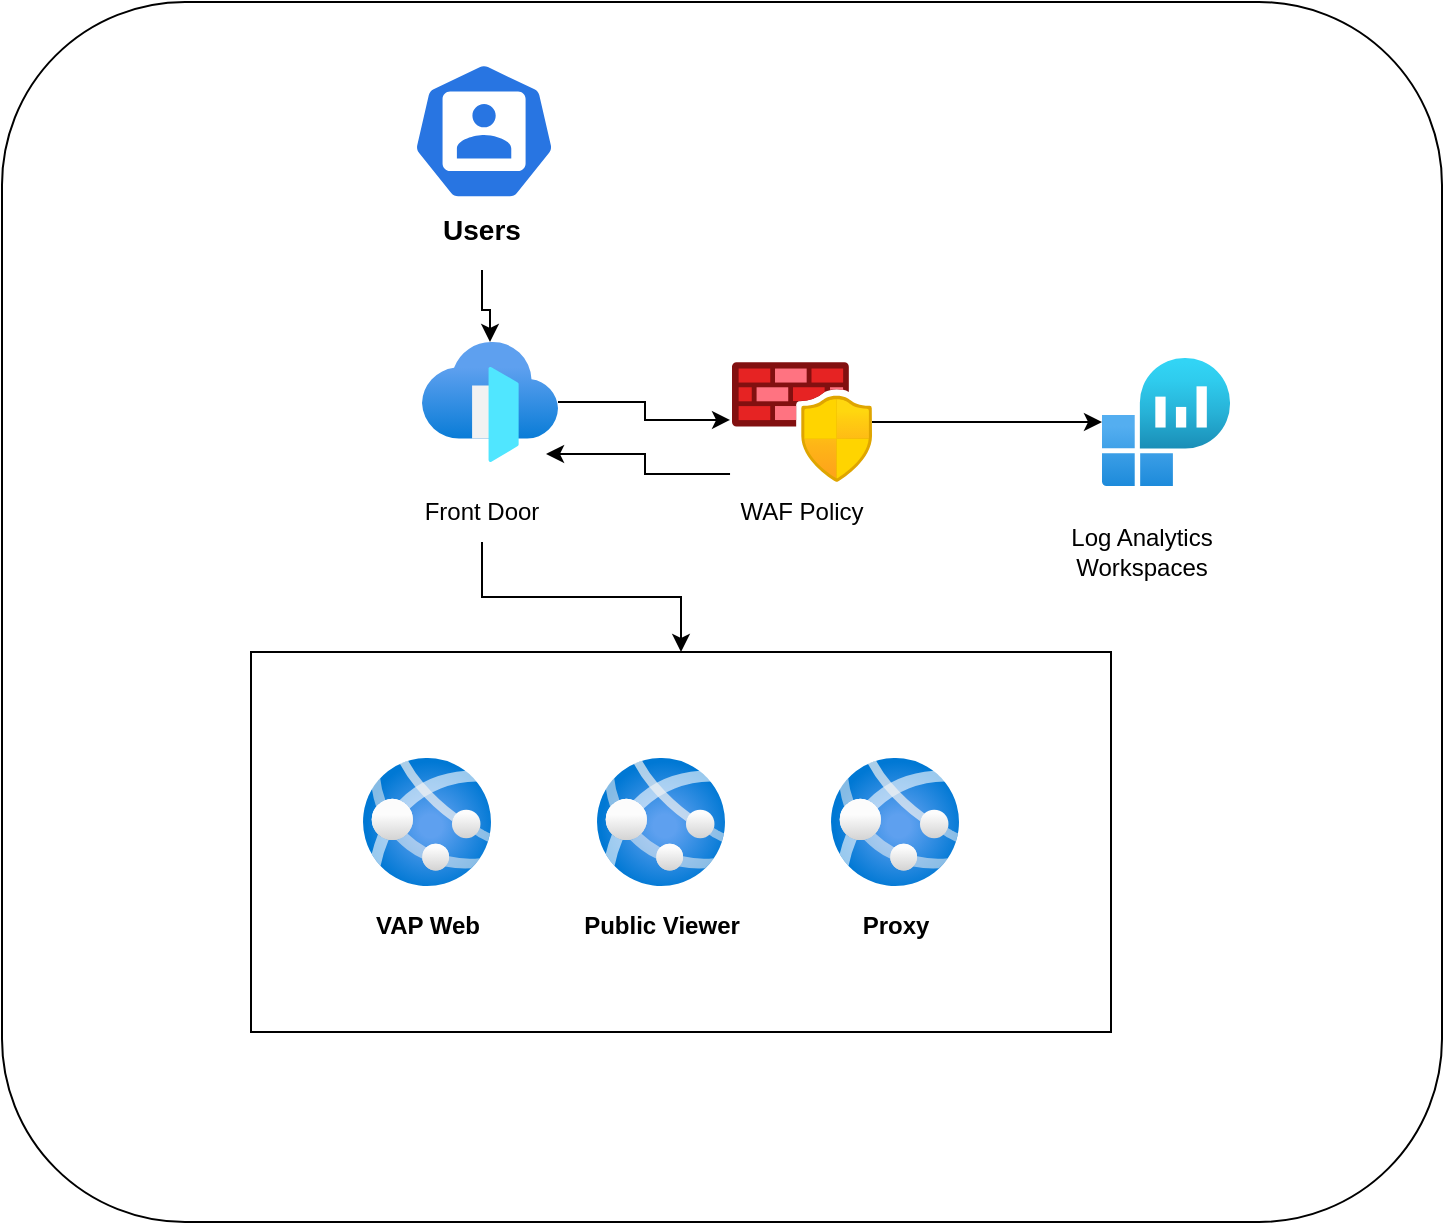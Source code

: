 <mxfile version="24.7.8">
  <diagram name="Page-1" id="FVJIU46BaidP9cROOBoD">
    <mxGraphModel dx="2074" dy="-3294" grid="1" gridSize="10" guides="1" tooltips="1" connect="1" arrows="1" fold="1" page="1" pageScale="1" pageWidth="850" pageHeight="1100" math="0" shadow="0">
      <root>
        <mxCell id="0" />
        <mxCell id="1" parent="0" />
        <mxCell id="tuf6UApejyB9xa2wXZY_-5" value="" style="rounded=1;whiteSpace=wrap;html=1;" vertex="1" parent="1">
          <mxGeometry x="510" y="4530" width="720" height="610" as="geometry" />
        </mxCell>
        <mxCell id="tuf6UApejyB9xa2wXZY_-3" value="" style="image;aspect=fixed;html=1;points=[];align=center;fontSize=12;image=img/lib/azure2/networking/Front_Doors.svg;" vertex="1" parent="1">
          <mxGeometry x="720" y="4700" width="68" height="60" as="geometry" />
        </mxCell>
        <mxCell id="tuf6UApejyB9xa2wXZY_-24" style="edgeStyle=orthogonalEdgeStyle;rounded=0;orthogonalLoop=1;jettySize=auto;html=1;" edge="1" parent="1" source="tuf6UApejyB9xa2wXZY_-4" target="tuf6UApejyB9xa2wXZY_-23">
          <mxGeometry relative="1" as="geometry" />
        </mxCell>
        <mxCell id="tuf6UApejyB9xa2wXZY_-4" value="" style="image;aspect=fixed;html=1;points=[];align=center;fontSize=12;image=img/lib/azure2/networking/Azure_Firewall_Manager.svg;" vertex="1" parent="1">
          <mxGeometry x="875" y="4710" width="70" height="60" as="geometry" />
        </mxCell>
        <mxCell id="tuf6UApejyB9xa2wXZY_-7" style="edgeStyle=orthogonalEdgeStyle;rounded=0;orthogonalLoop=1;jettySize=auto;html=1;entryX=-0.014;entryY=0.483;entryDx=0;entryDy=0;entryPerimeter=0;" edge="1" parent="1" source="tuf6UApejyB9xa2wXZY_-3" target="tuf6UApejyB9xa2wXZY_-4">
          <mxGeometry relative="1" as="geometry" />
        </mxCell>
        <mxCell id="tuf6UApejyB9xa2wXZY_-21" style="edgeStyle=orthogonalEdgeStyle;rounded=0;orthogonalLoop=1;jettySize=auto;html=1;exitX=0.5;exitY=1;exitDx=0;exitDy=0;" edge="1" parent="1" source="tuf6UApejyB9xa2wXZY_-8" target="tuf6UApejyB9xa2wXZY_-11">
          <mxGeometry relative="1" as="geometry" />
        </mxCell>
        <mxCell id="tuf6UApejyB9xa2wXZY_-8" value="Front Door" style="text;html=1;align=center;verticalAlign=middle;whiteSpace=wrap;rounded=0;" vertex="1" parent="1">
          <mxGeometry x="720" y="4770" width="60" height="30" as="geometry" />
        </mxCell>
        <mxCell id="tuf6UApejyB9xa2wXZY_-9" value="WAF Policy" style="text;html=1;align=center;verticalAlign=middle;whiteSpace=wrap;rounded=0;" vertex="1" parent="1">
          <mxGeometry x="870" y="4770" width="80" height="30" as="geometry" />
        </mxCell>
        <mxCell id="tuf6UApejyB9xa2wXZY_-11" value="" style="rounded=0;whiteSpace=wrap;html=1;" vertex="1" parent="1">
          <mxGeometry x="634.5" y="4855" width="430" height="190" as="geometry" />
        </mxCell>
        <mxCell id="tuf6UApejyB9xa2wXZY_-13" value="" style="image;aspect=fixed;html=1;points=[];align=center;fontSize=12;image=img/lib/azure2/app_services/App_Services.svg;" vertex="1" parent="1">
          <mxGeometry x="690.5" y="4908" width="64" height="64" as="geometry" />
        </mxCell>
        <mxCell id="tuf6UApejyB9xa2wXZY_-14" value="&lt;font style=&quot;font-size: 12px;&quot;&gt;&lt;b style=&quot;font-size: 12px;&quot;&gt;VAP Web&lt;/b&gt;&lt;/font&gt;" style="text;html=1;strokeColor=none;fillColor=none;align=center;verticalAlign=middle;whiteSpace=wrap;rounded=0;fontSize=12;" vertex="1" parent="1">
          <mxGeometry x="662.5" y="4972" width="120" height="40" as="geometry" />
        </mxCell>
        <mxCell id="tuf6UApejyB9xa2wXZY_-15" value="" style="image;aspect=fixed;html=1;points=[];align=center;fontSize=12;image=img/lib/azure2/app_services/App_Services.svg;" vertex="1" parent="1">
          <mxGeometry x="807.5" y="4908" width="64" height="64" as="geometry" />
        </mxCell>
        <mxCell id="tuf6UApejyB9xa2wXZY_-16" value="&lt;b&gt;Public Viewer&lt;/b&gt;" style="text;html=1;strokeColor=none;fillColor=none;align=center;verticalAlign=middle;whiteSpace=wrap;rounded=0;fontSize=12;" vertex="1" parent="1">
          <mxGeometry x="774.5" y="4972" width="130" height="40" as="geometry" />
        </mxCell>
        <mxCell id="tuf6UApejyB9xa2wXZY_-17" value="" style="image;aspect=fixed;html=1;points=[];align=center;fontSize=12;image=img/lib/azure2/app_services/App_Services.svg;" vertex="1" parent="1">
          <mxGeometry x="924.5" y="4908" width="64" height="64" as="geometry" />
        </mxCell>
        <mxCell id="tuf6UApejyB9xa2wXZY_-18" value="&lt;b&gt;Proxy&lt;/b&gt;" style="text;html=1;strokeColor=none;fillColor=none;align=center;verticalAlign=middle;whiteSpace=wrap;rounded=0;fontSize=12;" vertex="1" parent="1">
          <mxGeometry x="896.5" y="4972" width="120" height="40" as="geometry" />
        </mxCell>
        <mxCell id="tuf6UApejyB9xa2wXZY_-22" style="edgeStyle=orthogonalEdgeStyle;rounded=0;orthogonalLoop=1;jettySize=auto;html=1;entryX=0.912;entryY=0.933;entryDx=0;entryDy=0;entryPerimeter=0;exitX=-0.014;exitY=0.933;exitDx=0;exitDy=0;exitPerimeter=0;" edge="1" parent="1" source="tuf6UApejyB9xa2wXZY_-4" target="tuf6UApejyB9xa2wXZY_-3">
          <mxGeometry relative="1" as="geometry" />
        </mxCell>
        <mxCell id="tuf6UApejyB9xa2wXZY_-23" value="" style="image;aspect=fixed;html=1;points=[];align=center;fontSize=12;image=img/lib/azure2/analytics/Log_Analytics_Workspaces.svg;" vertex="1" parent="1">
          <mxGeometry x="1060" y="4708" width="64" height="64" as="geometry" />
        </mxCell>
        <mxCell id="tuf6UApejyB9xa2wXZY_-25" value="Log Analytics Workspaces" style="text;html=1;align=center;verticalAlign=middle;whiteSpace=wrap;rounded=0;" vertex="1" parent="1">
          <mxGeometry x="1040" y="4790" width="80" height="30" as="geometry" />
        </mxCell>
        <mxCell id="tuf6UApejyB9xa2wXZY_-26" value="" style="aspect=fixed;sketch=0;html=1;dashed=0;whitespace=wrap;fillColor=#2875E2;strokeColor=#ffffff;points=[[0.005,0.63,0],[0.1,0.2,0],[0.9,0.2,0],[0.5,0,0],[0.995,0.63,0],[0.72,0.99,0],[0.5,1,0],[0.28,0.99,0]];shape=mxgraph.kubernetes.icon2;prIcon=user" vertex="1" parent="1">
          <mxGeometry x="715" y="4560" width="72.08" height="69.2" as="geometry" />
        </mxCell>
        <mxCell id="tuf6UApejyB9xa2wXZY_-28" style="edgeStyle=orthogonalEdgeStyle;rounded=0;orthogonalLoop=1;jettySize=auto;html=1;" edge="1" parent="1" source="tuf6UApejyB9xa2wXZY_-27" target="tuf6UApejyB9xa2wXZY_-3">
          <mxGeometry relative="1" as="geometry" />
        </mxCell>
        <mxCell id="tuf6UApejyB9xa2wXZY_-27" value="&lt;span style=&quot;font-size: 14px;&quot;&gt;&lt;b&gt;Users&lt;/b&gt;&lt;/span&gt;" style="text;html=1;strokeColor=none;fillColor=none;align=center;verticalAlign=middle;whiteSpace=wrap;rounded=0;fontSize=12;" vertex="1" parent="1">
          <mxGeometry x="685" y="4624" width="130" height="40" as="geometry" />
        </mxCell>
      </root>
    </mxGraphModel>
  </diagram>
</mxfile>
